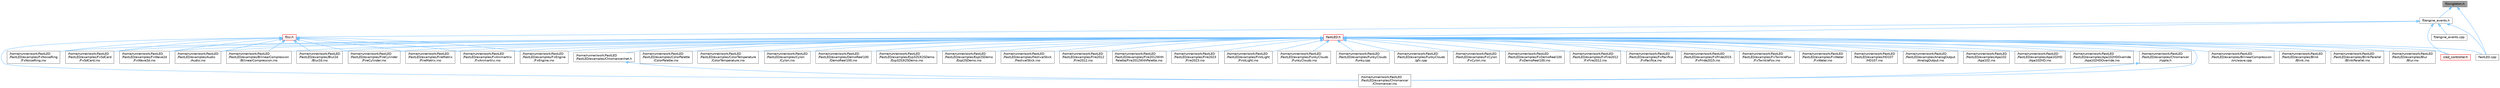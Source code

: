 digraph "fl/singleton.h"
{
 // INTERACTIVE_SVG=YES
 // LATEX_PDF_SIZE
  bgcolor="transparent";
  edge [fontname=Helvetica,fontsize=10,labelfontname=Helvetica,labelfontsize=10];
  node [fontname=Helvetica,fontsize=10,shape=box,height=0.2,width=0.4];
  Node1 [id="Node000001",label="fl/singleton.h",height=0.2,width=0.4,color="gray40", fillcolor="grey60", style="filled", fontcolor="black",tooltip=" "];
  Node1 -> Node2 [id="edge1_Node000001_Node000002",dir="back",color="steelblue1",style="solid",tooltip=" "];
  Node2 [id="Node000002",label="FastLED.cpp",height=0.2,width=0.4,color="grey40", fillcolor="white", style="filled",URL="$d6/dda/_fast_l_e_d_8cpp.html",tooltip="Central source file for FastLED, implements the CFastLED class/object."];
  Node1 -> Node3 [id="edge2_Node000001_Node000003",dir="back",color="steelblue1",style="solid",tooltip=" "];
  Node3 [id="Node000003",label="fl/engine_events.h",height=0.2,width=0.4,color="grey40", fillcolor="white", style="filled",URL="$db/dc0/engine__events_8h.html",tooltip=" "];
  Node3 -> Node2 [id="edge3_Node000003_Node000002",dir="back",color="steelblue1",style="solid",tooltip=" "];
  Node3 -> Node4 [id="edge4_Node000003_Node000004",dir="back",color="steelblue1",style="solid",tooltip=" "];
  Node4 [id="Node000004",label="FastLED.h",height=0.2,width=0.4,color="red", fillcolor="#FFF0F0", style="filled",URL="$db/d97/_fast_l_e_d_8h.html",tooltip="central include file for FastLED, defines the CFastLED class/object"];
  Node4 -> Node5 [id="edge5_Node000004_Node000005",dir="back",color="steelblue1",style="solid",tooltip=" "];
  Node5 [id="Node000005",label="/home/runner/work/FastLED\l/FastLED/examples/AnalogOutput\l/AnalogOutput.ino",height=0.2,width=0.4,color="grey40", fillcolor="white", style="filled",URL="$d5/d17/_analog_output_8ino.html",tooltip="Demonstrates how to use FastLED color functions even without a \"pixel-addressible\" smart LED strip."];
  Node4 -> Node6 [id="edge6_Node000004_Node000006",dir="back",color="steelblue1",style="solid",tooltip=" "];
  Node6 [id="Node000006",label="/home/runner/work/FastLED\l/FastLED/examples/Apa102\l/Apa102.ino",height=0.2,width=0.4,color="grey40", fillcolor="white", style="filled",URL="$dd/d0f/_apa102_8ino.html",tooltip=" "];
  Node4 -> Node7 [id="edge7_Node000004_Node000007",dir="back",color="steelblue1",style="solid",tooltip=" "];
  Node7 [id="Node000007",label="/home/runner/work/FastLED\l/FastLED/examples/Apa102HD\l/Apa102HD.ino",height=0.2,width=0.4,color="grey40", fillcolor="white", style="filled",URL="$d1/d75/_apa102_h_d_8ino.html",tooltip="Example showing how to use the APA102HD gamma correction."];
  Node4 -> Node8 [id="edge8_Node000004_Node000008",dir="back",color="steelblue1",style="solid",tooltip=" "];
  Node8 [id="Node000008",label="/home/runner/work/FastLED\l/FastLED/examples/Apa102HDOverride\l/Apa102HDOverride.ino",height=0.2,width=0.4,color="grey40", fillcolor="white", style="filled",URL="$d3/d6e/_apa102_h_d_override_8ino.html",tooltip=" "];
  Node4 -> Node9 [id="edge9_Node000004_Node000009",dir="back",color="steelblue1",style="solid",tooltip=" "];
  Node9 [id="Node000009",label="/home/runner/work/FastLED\l/FastLED/examples/Audio\l/Audio.ino",height=0.2,width=0.4,color="grey40", fillcolor="white", style="filled",URL="$dc/d5d/_audio_8ino.html",tooltip=" "];
  Node4 -> Node10 [id="edge10_Node000004_Node000010",dir="back",color="steelblue1",style="solid",tooltip=" "];
  Node10 [id="Node000010",label="/home/runner/work/FastLED\l/FastLED/examples/BilinearCompression\l/BilinearCompression.ino",height=0.2,width=0.4,color="grey40", fillcolor="white", style="filled",URL="$da/d05/_bilinear_compression_8ino.html",tooltip=" "];
  Node4 -> Node11 [id="edge11_Node000004_Node000011",dir="back",color="steelblue1",style="solid",tooltip=" "];
  Node11 [id="Node000011",label="/home/runner/work/FastLED\l/FastLED/examples/BilinearCompression\l/src/wave.cpp",height=0.2,width=0.4,color="grey40", fillcolor="white", style="filled",URL="$d7/d15/examples_2_bilinear_compression_2src_2wave_8cpp.html",tooltip=" "];
  Node4 -> Node12 [id="edge12_Node000004_Node000012",dir="back",color="steelblue1",style="solid",tooltip=" "];
  Node12 [id="Node000012",label="/home/runner/work/FastLED\l/FastLED/examples/Blink\l/Blink.ino",height=0.2,width=0.4,color="grey40", fillcolor="white", style="filled",URL="$d0/dc3/_blink_8ino.html",tooltip="Blink the first LED of an LED strip."];
  Node4 -> Node13 [id="edge13_Node000004_Node000013",dir="back",color="steelblue1",style="solid",tooltip=" "];
  Node13 [id="Node000013",label="/home/runner/work/FastLED\l/FastLED/examples/BlinkParallel\l/BlinkParallel.ino",height=0.2,width=0.4,color="grey40", fillcolor="white", style="filled",URL="$d5/d4d/_blink_parallel_8ino.html",tooltip="Shows parallel usage of WS2812 strips."];
  Node4 -> Node14 [id="edge14_Node000004_Node000014",dir="back",color="steelblue1",style="solid",tooltip=" "];
  Node14 [id="Node000014",label="/home/runner/work/FastLED\l/FastLED/examples/Blur\l/Blur.ino",height=0.2,width=0.4,color="grey40", fillcolor="white", style="filled",URL="$d4/d0c/_blur_8ino.html",tooltip=" "];
  Node4 -> Node15 [id="edge15_Node000004_Node000015",dir="back",color="steelblue1",style="solid",tooltip=" "];
  Node15 [id="Node000015",label="/home/runner/work/FastLED\l/FastLED/examples/Blur2d\l/Blur2d.ino",height=0.2,width=0.4,color="grey40", fillcolor="white", style="filled",URL="$df/d42/_blur2d_8ino.html",tooltip=" "];
  Node4 -> Node16 [id="edge16_Node000004_Node000016",dir="back",color="steelblue1",style="solid",tooltip=" "];
  Node16 [id="Node000016",label="/home/runner/work/FastLED\l/FastLED/examples/Chromancer\l/Chromancer.ino",height=0.2,width=0.4,color="grey40", fillcolor="white", style="filled",URL="$d1/ddb/_chromancer_8ino.html",tooltip=" "];
  Node4 -> Node17 [id="edge17_Node000004_Node000017",dir="back",color="steelblue1",style="solid",tooltip=" "];
  Node17 [id="Node000017",label="/home/runner/work/FastLED\l/FastLED/examples/Chromancer/net.h",height=0.2,width=0.4,color="grey40", fillcolor="white", style="filled",URL="$d7/d97/net_8h.html",tooltip=" "];
  Node17 -> Node16 [id="edge18_Node000017_Node000016",dir="back",color="steelblue1",style="solid",tooltip=" "];
  Node4 -> Node18 [id="edge19_Node000004_Node000018",dir="back",color="steelblue1",style="solid",tooltip=" "];
  Node18 [id="Node000018",label="/home/runner/work/FastLED\l/FastLED/examples/Chromancer\l/ripple.h",height=0.2,width=0.4,color="grey40", fillcolor="white", style="filled",URL="$de/de3/ripple_8h.html",tooltip=" "];
  Node18 -> Node16 [id="edge20_Node000018_Node000016",dir="back",color="steelblue1",style="solid",tooltip=" "];
  Node4 -> Node19 [id="edge21_Node000004_Node000019",dir="back",color="steelblue1",style="solid",tooltip=" "];
  Node19 [id="Node000019",label="/home/runner/work/FastLED\l/FastLED/examples/ColorPalette\l/ColorPalette.ino",height=0.2,width=0.4,color="grey40", fillcolor="white", style="filled",URL="$d1/dc5/_color_palette_8ino.html",tooltip="Demonstrates how to use ColorPalettes."];
  Node4 -> Node20 [id="edge22_Node000004_Node000020",dir="back",color="steelblue1",style="solid",tooltip=" "];
  Node20 [id="Node000020",label="/home/runner/work/FastLED\l/FastLED/examples/ColorTemperature\l/ColorTemperature.ino",height=0.2,width=0.4,color="grey40", fillcolor="white", style="filled",URL="$d7/d22/_color_temperature_8ino.html",tooltip="Demonstrates how to use ColorTemperature based color correction."];
  Node4 -> Node21 [id="edge23_Node000004_Node000021",dir="back",color="steelblue1",style="solid",tooltip=" "];
  Node21 [id="Node000021",label="/home/runner/work/FastLED\l/FastLED/examples/Cylon\l/Cylon.ino",height=0.2,width=0.4,color="grey40", fillcolor="white", style="filled",URL="$d8/d97/_cylon_8ino.html",tooltip="An animation that moves a single LED back and forth as the entire strip changes."];
  Node4 -> Node22 [id="edge24_Node000004_Node000022",dir="back",color="steelblue1",style="solid",tooltip=" "];
  Node22 [id="Node000022",label="/home/runner/work/FastLED\l/FastLED/examples/DemoReel100\l/DemoReel100.ino",height=0.2,width=0.4,color="grey40", fillcolor="white", style="filled",URL="$d5/d25/_demo_reel100_8ino.html",tooltip="FastLED \"100 lines of code\" demo reel, showing off some effects."];
  Node4 -> Node23 [id="edge25_Node000004_Node000023",dir="back",color="steelblue1",style="solid",tooltip=" "];
  Node23 [id="Node000023",label="/home/runner/work/FastLED\l/FastLED/examples/Esp32S3I2SDemo\l/Esp32S3I2SDemo.ino",height=0.2,width=0.4,color="grey40", fillcolor="white", style="filled",URL="$db/de9/_esp32_s3_i2_s_demo_8ino.html",tooltip=" "];
  Node4 -> Node24 [id="edge26_Node000004_Node000024",dir="back",color="steelblue1",style="solid",tooltip=" "];
  Node24 [id="Node000024",label="/home/runner/work/FastLED\l/FastLED/examples/EspI2SDemo\l/EspI2SDemo.ino",height=0.2,width=0.4,color="grey40", fillcolor="white", style="filled",URL="$d8/d6e/_esp_i2_s_demo_8ino.html",tooltip=" "];
  Node4 -> Node25 [id="edge27_Node000004_Node000025",dir="back",color="steelblue1",style="solid",tooltip=" "];
  Node25 [id="Node000025",label="/home/runner/work/FastLED\l/FastLED/examples/FestivalStick\l/FestivalStick.ino",height=0.2,width=0.4,color="grey40", fillcolor="white", style="filled",URL="$dd/d43/_festival_stick_8ino.html",tooltip=" "];
  Node4 -> Node26 [id="edge28_Node000004_Node000026",dir="back",color="steelblue1",style="solid",tooltip=" "];
  Node26 [id="Node000026",label="/home/runner/work/FastLED\l/FastLED/examples/Fire2012\l/Fire2012.ino",height=0.2,width=0.4,color="grey40", fillcolor="white", style="filled",URL="$d4/d26/_fire2012_8ino.html",tooltip="Simple one-dimensional fire animation."];
  Node4 -> Node27 [id="edge29_Node000004_Node000027",dir="back",color="steelblue1",style="solid",tooltip=" "];
  Node27 [id="Node000027",label="/home/runner/work/FastLED\l/FastLED/examples/Fire2012With\lPalette/Fire2012WithPalette.ino",height=0.2,width=0.4,color="grey40", fillcolor="white", style="filled",URL="$db/d92/_fire2012_with_palette_8ino.html",tooltip="Simple one-dimensional fire animation with a programmable color palette."];
  Node4 -> Node28 [id="edge30_Node000004_Node000028",dir="back",color="steelblue1",style="solid",tooltip=" "];
  Node28 [id="Node000028",label="/home/runner/work/FastLED\l/FastLED/examples/Fire2023\l/Fire2023.ino",height=0.2,width=0.4,color="grey40", fillcolor="white", style="filled",URL="$d8/d2c/_fire2023_8ino.html",tooltip=" "];
  Node4 -> Node29 [id="edge31_Node000004_Node000029",dir="back",color="steelblue1",style="solid",tooltip=" "];
  Node29 [id="Node000029",label="/home/runner/work/FastLED\l/FastLED/examples/FireCylinder\l/FireCylinder.ino",height=0.2,width=0.4,color="grey40", fillcolor="white", style="filled",URL="$df/d5c/_fire_cylinder_8ino.html",tooltip=" "];
  Node4 -> Node30 [id="edge32_Node000004_Node000030",dir="back",color="steelblue1",style="solid",tooltip=" "];
  Node30 [id="Node000030",label="/home/runner/work/FastLED\l/FastLED/examples/FireMatrix\l/FireMatrix.ino",height=0.2,width=0.4,color="grey40", fillcolor="white", style="filled",URL="$dc/dfc/_fire_matrix_8ino.html",tooltip=" "];
  Node4 -> Node31 [id="edge33_Node000004_Node000031",dir="back",color="steelblue1",style="solid",tooltip=" "];
  Node31 [id="Node000031",label="/home/runner/work/FastLED\l/FastLED/examples/FirstLight\l/FirstLight.ino",height=0.2,width=0.4,color="grey40", fillcolor="white", style="filled",URL="$de/d2b/_first_light_8ino.html",tooltip="Animate a white dot moving along a strip of LEDs."];
  Node4 -> Node32 [id="edge34_Node000004_Node000032",dir="back",color="steelblue1",style="solid",tooltip=" "];
  Node32 [id="Node000032",label="/home/runner/work/FastLED\l/FastLED/examples/FunkyClouds\l/FunkyClouds.ino",height=0.2,width=0.4,color="grey40", fillcolor="white", style="filled",URL="$d6/df4/_funky_clouds_8ino.html",tooltip=" "];
  Node4 -> Node33 [id="edge35_Node000004_Node000033",dir="back",color="steelblue1",style="solid",tooltip=" "];
  Node33 [id="Node000033",label="/home/runner/work/FastLED\l/FastLED/examples/FunkyClouds\l/funky.cpp",height=0.2,width=0.4,color="grey40", fillcolor="white", style="filled",URL="$d6/d43/funky_8cpp.html",tooltip=" "];
  Node4 -> Node34 [id="edge36_Node000004_Node000034",dir="back",color="steelblue1",style="solid",tooltip=" "];
  Node34 [id="Node000034",label="/home/runner/work/FastLED\l/FastLED/examples/FunkyClouds\l/gfx.cpp",height=0.2,width=0.4,color="grey40", fillcolor="white", style="filled",URL="$de/da1/gfx_8cpp.html",tooltip=" "];
  Node4 -> Node35 [id="edge37_Node000004_Node000035",dir="back",color="steelblue1",style="solid",tooltip=" "];
  Node35 [id="Node000035",label="/home/runner/work/FastLED\l/FastLED/examples/FxAnimartrix\l/FxAnimartrix.ino",height=0.2,width=0.4,color="grey40", fillcolor="white", style="filled",URL="$dd/d96/_fx_animartrix_8ino.html",tooltip=" "];
  Node4 -> Node36 [id="edge38_Node000004_Node000036",dir="back",color="steelblue1",style="solid",tooltip=" "];
  Node36 [id="Node000036",label="/home/runner/work/FastLED\l/FastLED/examples/FxCylon\l/FxCylon.ino",height=0.2,width=0.4,color="grey40", fillcolor="white", style="filled",URL="$db/d86/_fx_cylon_8ino.html",tooltip=" "];
  Node4 -> Node37 [id="edge39_Node000004_Node000037",dir="back",color="steelblue1",style="solid",tooltip=" "];
  Node37 [id="Node000037",label="/home/runner/work/FastLED\l/FastLED/examples/FxDemoReel100\l/FxDemoReel100.ino",height=0.2,width=0.4,color="grey40", fillcolor="white", style="filled",URL="$d1/d8f/_fx_demo_reel100_8ino.html",tooltip=" "];
  Node4 -> Node38 [id="edge40_Node000004_Node000038",dir="back",color="steelblue1",style="solid",tooltip=" "];
  Node38 [id="Node000038",label="/home/runner/work/FastLED\l/FastLED/examples/FxEngine\l/FxEngine.ino",height=0.2,width=0.4,color="grey40", fillcolor="white", style="filled",URL="$d6/d35/_fx_engine_8ino.html",tooltip="Demonstrates how to use the FxEngine to switch between different effects on a 2D LED matrix."];
  Node4 -> Node39 [id="edge41_Node000004_Node000039",dir="back",color="steelblue1",style="solid",tooltip=" "];
  Node39 [id="Node000039",label="/home/runner/work/FastLED\l/FastLED/examples/FxFire2012\l/FxFire2012.ino",height=0.2,width=0.4,color="grey40", fillcolor="white", style="filled",URL="$df/d57/_fx_fire2012_8ino.html",tooltip=" "];
  Node4 -> Node40 [id="edge42_Node000004_Node000040",dir="back",color="steelblue1",style="solid",tooltip=" "];
  Node40 [id="Node000040",label="/home/runner/work/FastLED\l/FastLED/examples/FxNoiseRing\l/FxNoiseRing.ino",height=0.2,width=0.4,color="grey40", fillcolor="white", style="filled",URL="$d3/dac/_fx_noise_ring_8ino.html",tooltip=" "];
  Node4 -> Node41 [id="edge43_Node000004_Node000041",dir="back",color="steelblue1",style="solid",tooltip=" "];
  Node41 [id="Node000041",label="/home/runner/work/FastLED\l/FastLED/examples/FxPacifica\l/FxPacifica.ino",height=0.2,width=0.4,color="grey40", fillcolor="white", style="filled",URL="$dc/ded/_fx_pacifica_8ino.html",tooltip=" "];
  Node4 -> Node42 [id="edge44_Node000004_Node000042",dir="back",color="steelblue1",style="solid",tooltip=" "];
  Node42 [id="Node000042",label="/home/runner/work/FastLED\l/FastLED/examples/FxPride2015\l/FxPride2015.ino",height=0.2,width=0.4,color="grey40", fillcolor="white", style="filled",URL="$d2/db0/_fx_pride2015_8ino.html",tooltip=" "];
  Node4 -> Node43 [id="edge45_Node000004_Node000043",dir="back",color="steelblue1",style="solid",tooltip=" "];
  Node43 [id="Node000043",label="/home/runner/work/FastLED\l/FastLED/examples/FxSdCard\l/FxSdCard.ino",height=0.2,width=0.4,color="grey40", fillcolor="white", style="filled",URL="$d7/d35/_fx_sd_card_8ino.html",tooltip=" "];
  Node4 -> Node44 [id="edge46_Node000004_Node000044",dir="back",color="steelblue1",style="solid",tooltip=" "];
  Node44 [id="Node000044",label="/home/runner/work/FastLED\l/FastLED/examples/FxTwinkleFox\l/FxTwinkleFox.ino",height=0.2,width=0.4,color="grey40", fillcolor="white", style="filled",URL="$dd/d4d/_fx_twinkle_fox_8ino.html",tooltip=" "];
  Node4 -> Node45 [id="edge47_Node000004_Node000045",dir="back",color="steelblue1",style="solid",tooltip=" "];
  Node45 [id="Node000045",label="/home/runner/work/FastLED\l/FastLED/examples/FxWater\l/FxWater.ino",height=0.2,width=0.4,color="grey40", fillcolor="white", style="filled",URL="$dd/d61/_fx_water_8ino.html",tooltip=" "];
  Node4 -> Node46 [id="edge48_Node000004_Node000046",dir="back",color="steelblue1",style="solid",tooltip=" "];
  Node46 [id="Node000046",label="/home/runner/work/FastLED\l/FastLED/examples/FxWave2d\l/FxWave2d.ino",height=0.2,width=0.4,color="grey40", fillcolor="white", style="filled",URL="$dd/d10/_fx_wave2d_8ino.html",tooltip=" "];
  Node4 -> Node47 [id="edge49_Node000004_Node000047",dir="back",color="steelblue1",style="solid",tooltip=" "];
  Node47 [id="Node000047",label="/home/runner/work/FastLED\l/FastLED/examples/HD107\l/HD107.ino",height=0.2,width=0.4,color="grey40", fillcolor="white", style="filled",URL="$dd/db4/_h_d107_8ino.html",tooltip="Example showing how to use the HD107 and HD which has built in gamma correction."];
  Node4 -> Node2 [id="edge50_Node000004_Node000002",dir="back",color="steelblue1",style="solid",tooltip=" "];
  Node4 -> Node84 [id="edge51_Node000004_Node000084",dir="back",color="steelblue1",style="solid",tooltip=" "];
  Node84 [id="Node000084",label="cled_controller.h",height=0.2,width=0.4,color="red", fillcolor="#FFF0F0", style="filled",URL="$db/d6d/cled__controller_8h.html",tooltip="base definitions used by led controllers for writing out led data"];
  Node3 -> Node84 [id="edge52_Node000003_Node000084",dir="back",color="steelblue1",style="solid",tooltip=" "];
  Node3 -> Node137 [id="edge53_Node000003_Node000137",dir="back",color="steelblue1",style="solid",tooltip=" "];
  Node137 [id="Node000137",label="fl/engine_events.cpp",height=0.2,width=0.4,color="grey40", fillcolor="white", style="filled",URL="$d5/d7d/engine__events_8cpp.html",tooltip=" "];
  Node3 -> Node138 [id="edge54_Node000003_Node000138",dir="back",color="steelblue1",style="solid",tooltip=" "];
  Node138 [id="Node000138",label="fl/ui.h",height=0.2,width=0.4,color="red", fillcolor="#FFF0F0", style="filled",URL="$d9/d3b/ui_8h.html",tooltip=" "];
  Node138 -> Node9 [id="edge55_Node000138_Node000009",dir="back",color="steelblue1",style="solid",tooltip=" "];
  Node138 -> Node10 [id="edge56_Node000138_Node000010",dir="back",color="steelblue1",style="solid",tooltip=" "];
  Node138 -> Node15 [id="edge57_Node000138_Node000015",dir="back",color="steelblue1",style="solid",tooltip=" "];
  Node138 -> Node16 [id="edge58_Node000138_Node000016",dir="back",color="steelblue1",style="solid",tooltip=" "];
  Node138 -> Node29 [id="edge59_Node000138_Node000029",dir="back",color="steelblue1",style="solid",tooltip=" "];
  Node138 -> Node30 [id="edge60_Node000138_Node000030",dir="back",color="steelblue1",style="solid",tooltip=" "];
  Node138 -> Node35 [id="edge61_Node000138_Node000035",dir="back",color="steelblue1",style="solid",tooltip=" "];
  Node138 -> Node38 [id="edge62_Node000138_Node000038",dir="back",color="steelblue1",style="solid",tooltip=" "];
  Node138 -> Node40 [id="edge63_Node000138_Node000040",dir="back",color="steelblue1",style="solid",tooltip=" "];
  Node138 -> Node43 [id="edge64_Node000138_Node000043",dir="back",color="steelblue1",style="solid",tooltip=" "];
  Node138 -> Node46 [id="edge65_Node000138_Node000046",dir="back",color="steelblue1",style="solid",tooltip=" "];
}
